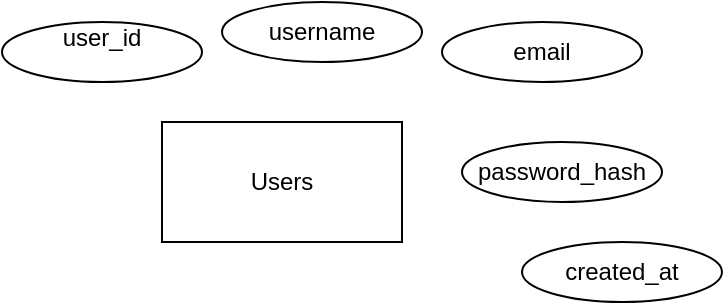 <mxfile version="24.7.17">
  <diagram name="Page-1" id="9WMXPmVGfLl9m-wF9AGq">
    <mxGraphModel dx="1049" dy="1426" grid="1" gridSize="10" guides="1" tooltips="1" connect="1" arrows="1" fold="1" page="1" pageScale="1" pageWidth="850" pageHeight="1100" math="0" shadow="0">
      <root>
        <mxCell id="0" />
        <mxCell id="1" parent="0" />
        <mxCell id="7focWxFbv3LHwCpcYrbg-1" value="Users" style="rounded=0;whiteSpace=wrap;html=1;" vertex="1" parent="1">
          <mxGeometry x="130" y="380" width="120" height="60" as="geometry" />
        </mxCell>
        <mxCell id="7focWxFbv3LHwCpcYrbg-2" value="user_id&lt;div&gt;&lt;br&gt;&lt;/div&gt;" style="ellipse;whiteSpace=wrap;html=1;" vertex="1" parent="1">
          <mxGeometry x="50" y="330" width="100" height="30" as="geometry" />
        </mxCell>
        <mxCell id="7focWxFbv3LHwCpcYrbg-3" value="&lt;div&gt;username&lt;/div&gt;" style="ellipse;whiteSpace=wrap;html=1;" vertex="1" parent="1">
          <mxGeometry x="160" y="320" width="100" height="30" as="geometry" />
        </mxCell>
        <mxCell id="7focWxFbv3LHwCpcYrbg-4" value="&lt;div&gt;email&lt;/div&gt;" style="ellipse;whiteSpace=wrap;html=1;" vertex="1" parent="1">
          <mxGeometry x="270" y="330" width="100" height="30" as="geometry" />
        </mxCell>
        <mxCell id="7focWxFbv3LHwCpcYrbg-5" value="&lt;div&gt;password_hash&lt;/div&gt;" style="ellipse;whiteSpace=wrap;html=1;" vertex="1" parent="1">
          <mxGeometry x="280" y="390" width="100" height="30" as="geometry" />
        </mxCell>
        <mxCell id="7focWxFbv3LHwCpcYrbg-6" value="&lt;div&gt;created_at&lt;/div&gt;" style="ellipse;whiteSpace=wrap;html=1;" vertex="1" parent="1">
          <mxGeometry x="310" y="440" width="100" height="30" as="geometry" />
        </mxCell>
      </root>
    </mxGraphModel>
  </diagram>
</mxfile>
